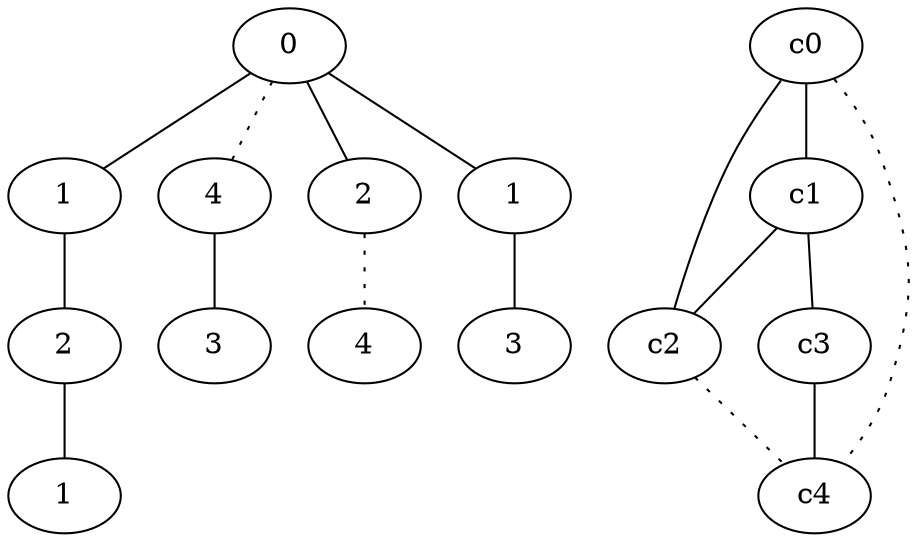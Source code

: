 graph {
a0[label=0];
a1[label=1];
a2[label=2];
a3[label=1];
a4[label=4];
a5[label=3];
a6[label=2];
a7[label=4];
a8[label=1];
a9[label=3];
a0 -- a1;
a0 -- a4 [style=dotted];
a0 -- a6;
a0 -- a8;
a1 -- a2;
a2 -- a3;
a4 -- a5;
a6 -- a7 [style=dotted];
a8 -- a9;
c0 -- c1;
c0 -- c2;
c0 -- c4 [style=dotted];
c1 -- c2;
c1 -- c3;
c2 -- c4 [style=dotted];
c3 -- c4;
}
